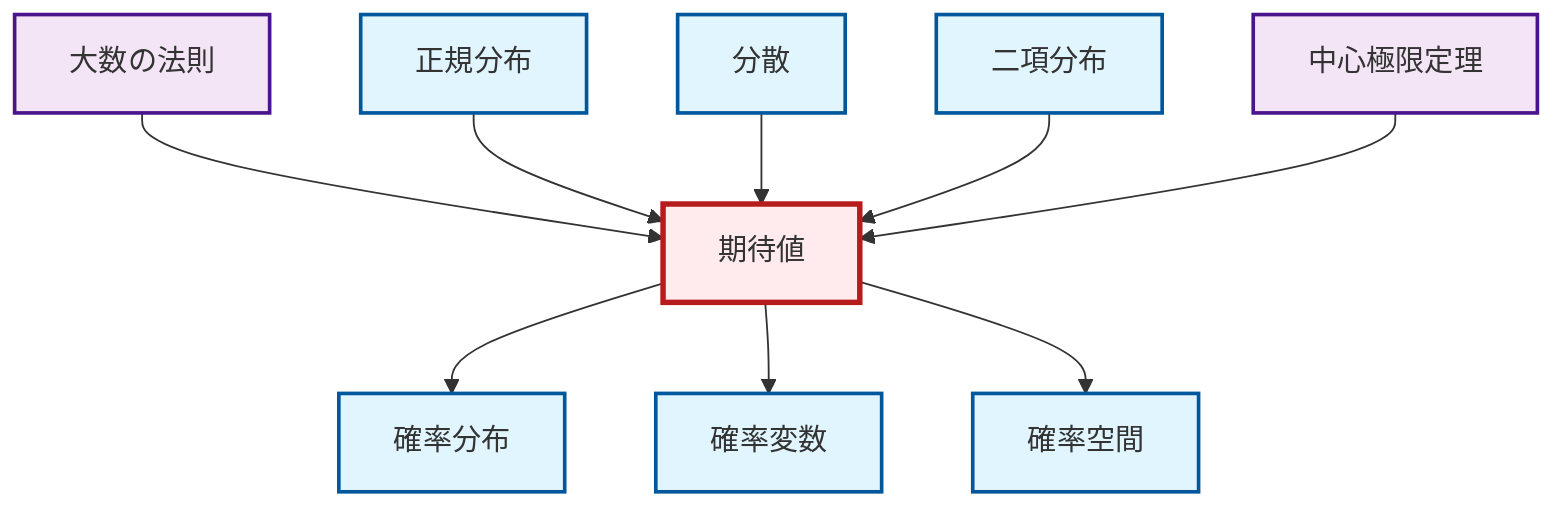 graph TD
    classDef definition fill:#e1f5fe,stroke:#01579b,stroke-width:2px
    classDef theorem fill:#f3e5f5,stroke:#4a148c,stroke-width:2px
    classDef axiom fill:#fff3e0,stroke:#e65100,stroke-width:2px
    classDef example fill:#e8f5e9,stroke:#1b5e20,stroke-width:2px
    classDef current fill:#ffebee,stroke:#b71c1c,stroke-width:3px
    def-probability-distribution["確率分布"]:::definition
    def-normal-distribution["正規分布"]:::definition
    def-expectation["期待値"]:::definition
    def-probability-space["確率空間"]:::definition
    def-random-variable["確率変数"]:::definition
    thm-law-of-large-numbers["大数の法則"]:::theorem
    def-variance["分散"]:::definition
    thm-central-limit["中心極限定理"]:::theorem
    def-binomial-distribution["二項分布"]:::definition
    def-expectation --> def-probability-distribution
    def-expectation --> def-random-variable
    def-expectation --> def-probability-space
    thm-law-of-large-numbers --> def-expectation
    def-normal-distribution --> def-expectation
    def-variance --> def-expectation
    def-binomial-distribution --> def-expectation
    thm-central-limit --> def-expectation
    class def-expectation current